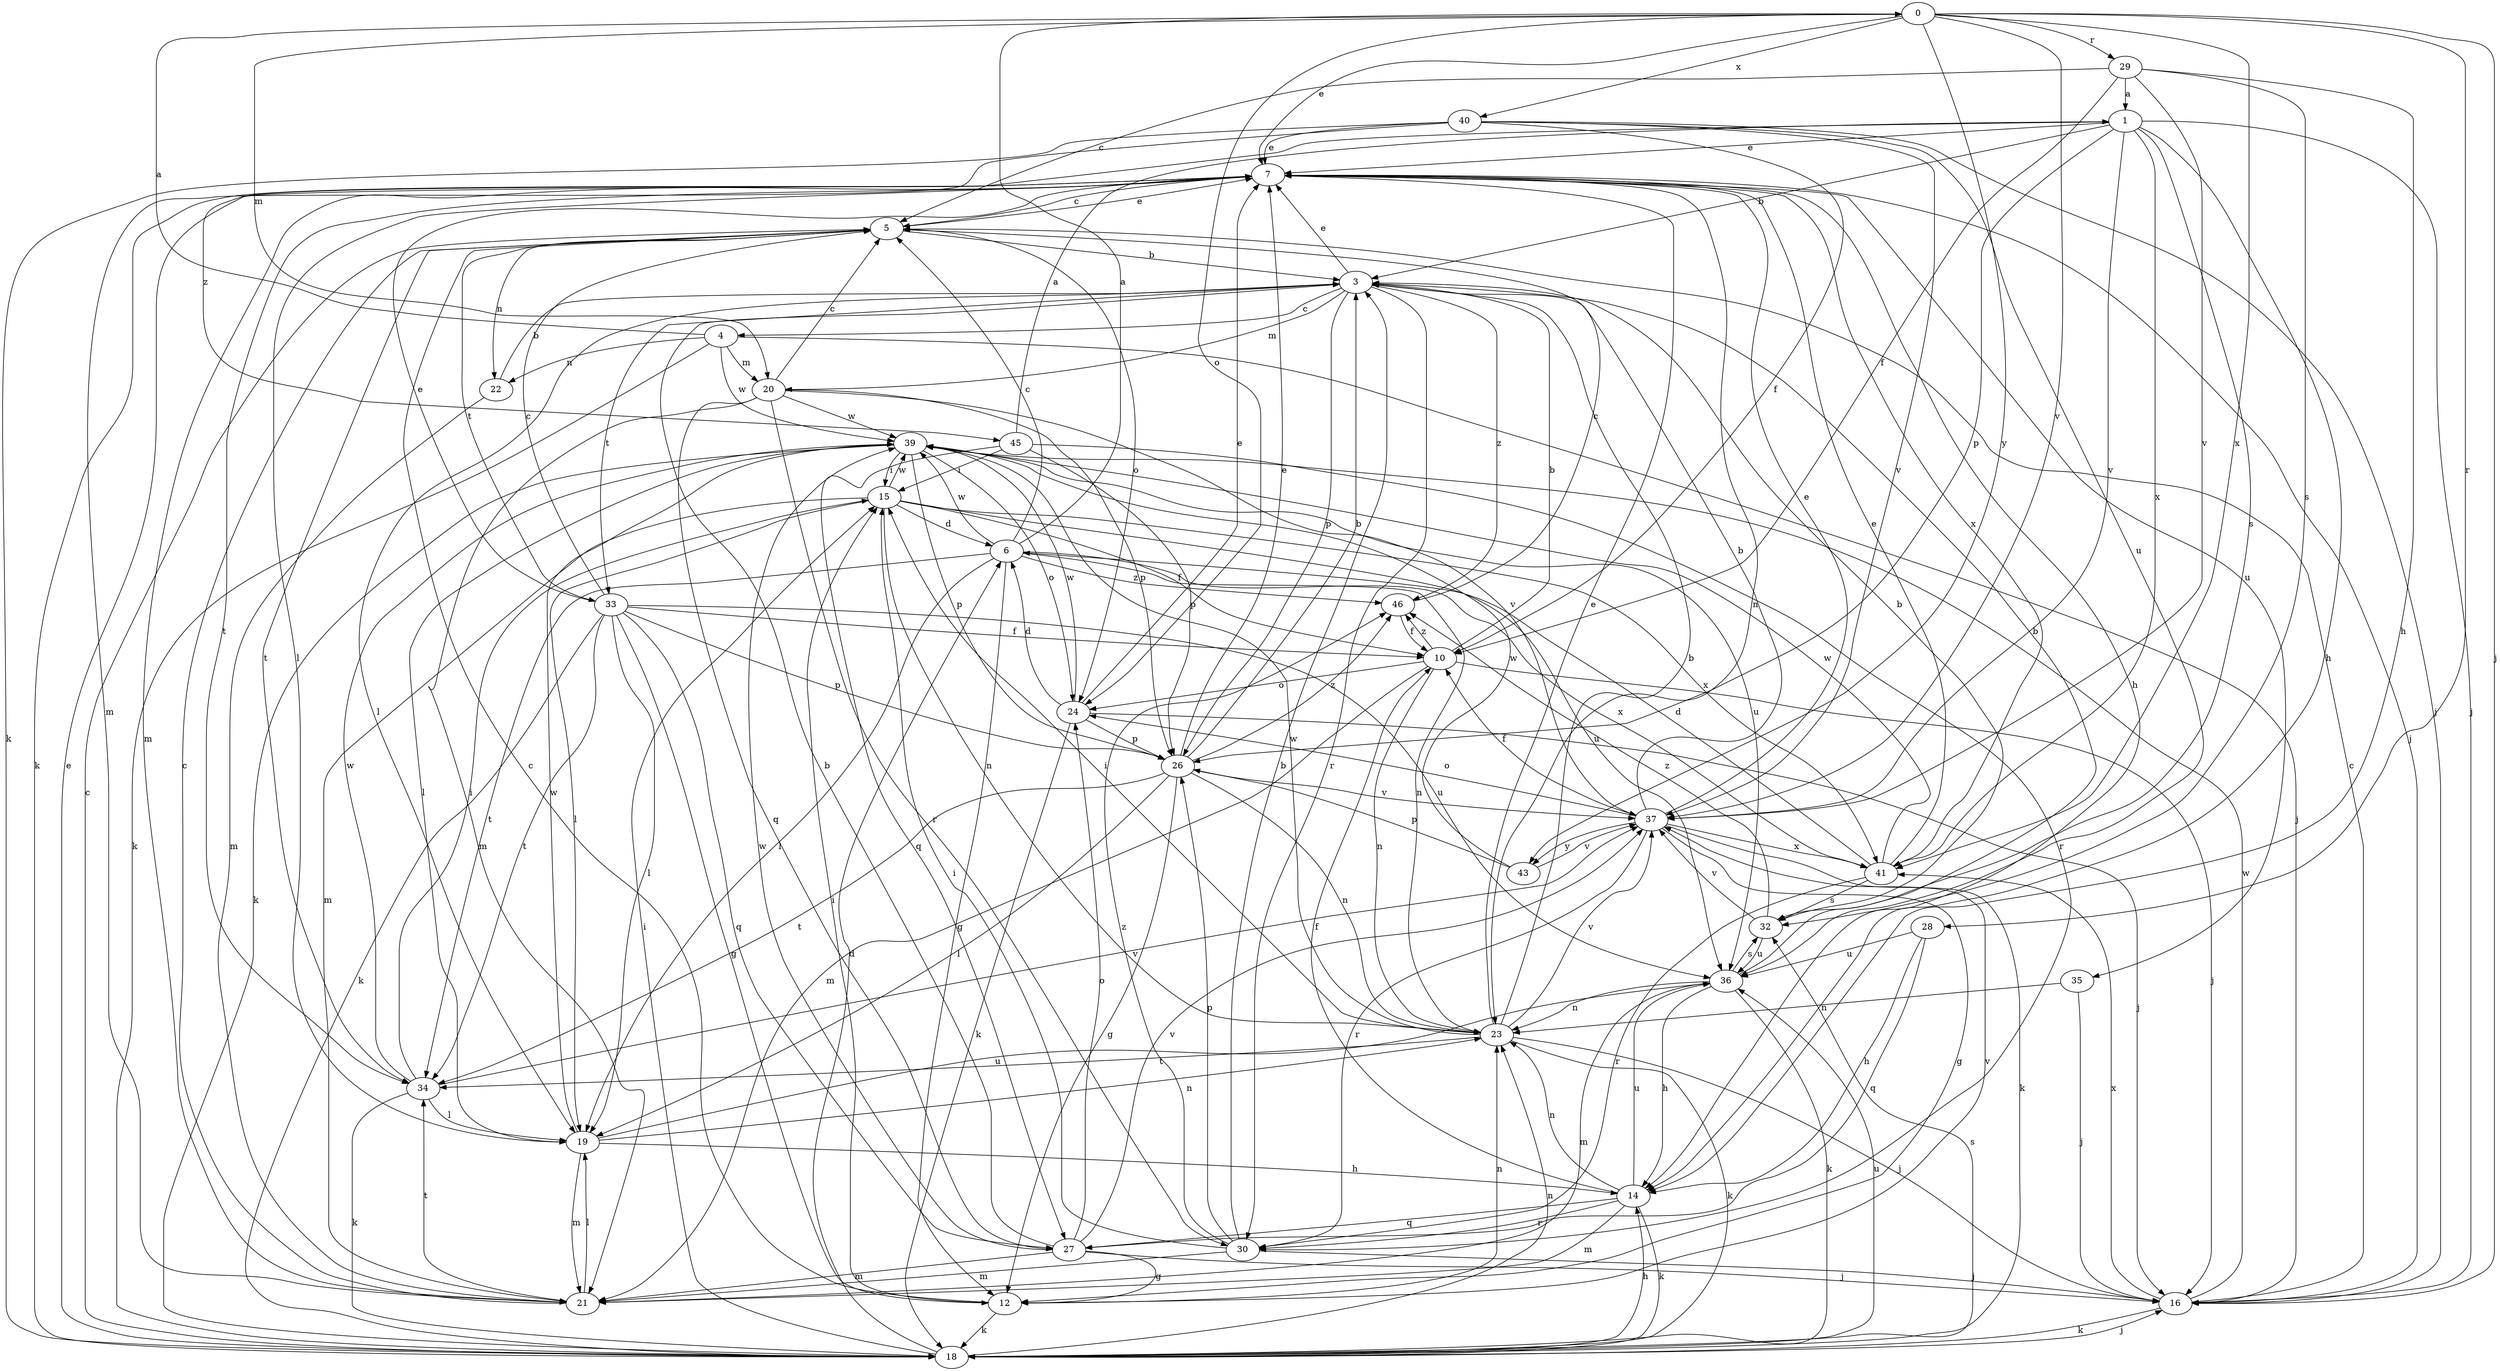 strict digraph  {
0;
1;
3;
4;
5;
6;
7;
10;
12;
14;
15;
16;
18;
19;
20;
21;
22;
23;
24;
26;
27;
28;
29;
30;
32;
33;
34;
35;
36;
37;
39;
40;
41;
43;
45;
46;
0 -> 7  [label=e];
0 -> 16  [label=j];
0 -> 20  [label=m];
0 -> 24  [label=o];
0 -> 28  [label=r];
0 -> 29  [label=r];
0 -> 37  [label=v];
0 -> 40  [label=x];
0 -> 41  [label=x];
0 -> 43  [label=y];
1 -> 3  [label=b];
1 -> 7  [label=e];
1 -> 14  [label=h];
1 -> 16  [label=j];
1 -> 26  [label=p];
1 -> 32  [label=s];
1 -> 37  [label=v];
1 -> 41  [label=x];
1 -> 45  [label=z];
3 -> 4  [label=c];
3 -> 7  [label=e];
3 -> 19  [label=l];
3 -> 20  [label=m];
3 -> 26  [label=p];
3 -> 30  [label=r];
3 -> 33  [label=t];
3 -> 46  [label=z];
4 -> 0  [label=a];
4 -> 16  [label=j];
4 -> 18  [label=k];
4 -> 20  [label=m];
4 -> 22  [label=n];
4 -> 39  [label=w];
5 -> 3  [label=b];
5 -> 7  [label=e];
5 -> 22  [label=n];
5 -> 24  [label=o];
5 -> 33  [label=t];
5 -> 34  [label=t];
6 -> 0  [label=a];
6 -> 5  [label=c];
6 -> 12  [label=g];
6 -> 19  [label=l];
6 -> 23  [label=n];
6 -> 34  [label=t];
6 -> 39  [label=w];
6 -> 41  [label=x];
6 -> 46  [label=z];
7 -> 5  [label=c];
7 -> 14  [label=h];
7 -> 16  [label=j];
7 -> 18  [label=k];
7 -> 19  [label=l];
7 -> 21  [label=m];
7 -> 23  [label=n];
7 -> 34  [label=t];
7 -> 35  [label=u];
7 -> 41  [label=x];
10 -> 3  [label=b];
10 -> 16  [label=j];
10 -> 21  [label=m];
10 -> 23  [label=n];
10 -> 24  [label=o];
10 -> 46  [label=z];
12 -> 5  [label=c];
12 -> 15  [label=i];
12 -> 18  [label=k];
12 -> 23  [label=n];
12 -> 37  [label=v];
14 -> 10  [label=f];
14 -> 18  [label=k];
14 -> 21  [label=m];
14 -> 23  [label=n];
14 -> 27  [label=q];
14 -> 30  [label=r];
14 -> 36  [label=u];
15 -> 6  [label=d];
15 -> 10  [label=f];
15 -> 19  [label=l];
15 -> 21  [label=m];
15 -> 23  [label=n];
15 -> 36  [label=u];
15 -> 39  [label=w];
15 -> 41  [label=x];
16 -> 5  [label=c];
16 -> 18  [label=k];
16 -> 39  [label=w];
16 -> 41  [label=x];
18 -> 5  [label=c];
18 -> 6  [label=d];
18 -> 7  [label=e];
18 -> 14  [label=h];
18 -> 15  [label=i];
18 -> 16  [label=j];
18 -> 23  [label=n];
18 -> 32  [label=s];
18 -> 36  [label=u];
19 -> 14  [label=h];
19 -> 21  [label=m];
19 -> 23  [label=n];
19 -> 36  [label=u];
19 -> 39  [label=w];
20 -> 5  [label=c];
20 -> 21  [label=m];
20 -> 26  [label=p];
20 -> 27  [label=q];
20 -> 30  [label=r];
20 -> 37  [label=v];
20 -> 39  [label=w];
21 -> 5  [label=c];
21 -> 19  [label=l];
21 -> 34  [label=t];
22 -> 3  [label=b];
22 -> 21  [label=m];
23 -> 3  [label=b];
23 -> 7  [label=e];
23 -> 15  [label=i];
23 -> 16  [label=j];
23 -> 18  [label=k];
23 -> 34  [label=t];
23 -> 37  [label=v];
23 -> 39  [label=w];
24 -> 6  [label=d];
24 -> 7  [label=e];
24 -> 16  [label=j];
24 -> 18  [label=k];
24 -> 26  [label=p];
24 -> 39  [label=w];
26 -> 3  [label=b];
26 -> 7  [label=e];
26 -> 12  [label=g];
26 -> 19  [label=l];
26 -> 23  [label=n];
26 -> 34  [label=t];
26 -> 37  [label=v];
26 -> 46  [label=z];
27 -> 3  [label=b];
27 -> 12  [label=g];
27 -> 16  [label=j];
27 -> 21  [label=m];
27 -> 24  [label=o];
27 -> 37  [label=v];
27 -> 39  [label=w];
28 -> 14  [label=h];
28 -> 27  [label=q];
28 -> 36  [label=u];
29 -> 1  [label=a];
29 -> 5  [label=c];
29 -> 10  [label=f];
29 -> 14  [label=h];
29 -> 32  [label=s];
29 -> 37  [label=v];
30 -> 3  [label=b];
30 -> 15  [label=i];
30 -> 16  [label=j];
30 -> 21  [label=m];
30 -> 26  [label=p];
30 -> 46  [label=z];
32 -> 3  [label=b];
32 -> 36  [label=u];
32 -> 37  [label=v];
32 -> 46  [label=z];
33 -> 5  [label=c];
33 -> 7  [label=e];
33 -> 10  [label=f];
33 -> 12  [label=g];
33 -> 18  [label=k];
33 -> 19  [label=l];
33 -> 26  [label=p];
33 -> 27  [label=q];
33 -> 34  [label=t];
33 -> 36  [label=u];
34 -> 15  [label=i];
34 -> 18  [label=k];
34 -> 19  [label=l];
34 -> 37  [label=v];
34 -> 39  [label=w];
35 -> 16  [label=j];
35 -> 23  [label=n];
36 -> 3  [label=b];
36 -> 14  [label=h];
36 -> 18  [label=k];
36 -> 21  [label=m];
36 -> 23  [label=n];
36 -> 32  [label=s];
37 -> 3  [label=b];
37 -> 7  [label=e];
37 -> 10  [label=f];
37 -> 12  [label=g];
37 -> 18  [label=k];
37 -> 24  [label=o];
37 -> 30  [label=r];
37 -> 41  [label=x];
37 -> 43  [label=y];
39 -> 15  [label=i];
39 -> 18  [label=k];
39 -> 19  [label=l];
39 -> 24  [label=o];
39 -> 26  [label=p];
39 -> 36  [label=u];
40 -> 7  [label=e];
40 -> 10  [label=f];
40 -> 16  [label=j];
40 -> 18  [label=k];
40 -> 21  [label=m];
40 -> 36  [label=u];
40 -> 37  [label=v];
41 -> 6  [label=d];
41 -> 7  [label=e];
41 -> 30  [label=r];
41 -> 32  [label=s];
41 -> 39  [label=w];
43 -> 26  [label=p];
43 -> 37  [label=v];
43 -> 39  [label=w];
45 -> 1  [label=a];
45 -> 15  [label=i];
45 -> 26  [label=p];
45 -> 27  [label=q];
45 -> 30  [label=r];
46 -> 5  [label=c];
46 -> 10  [label=f];
}
